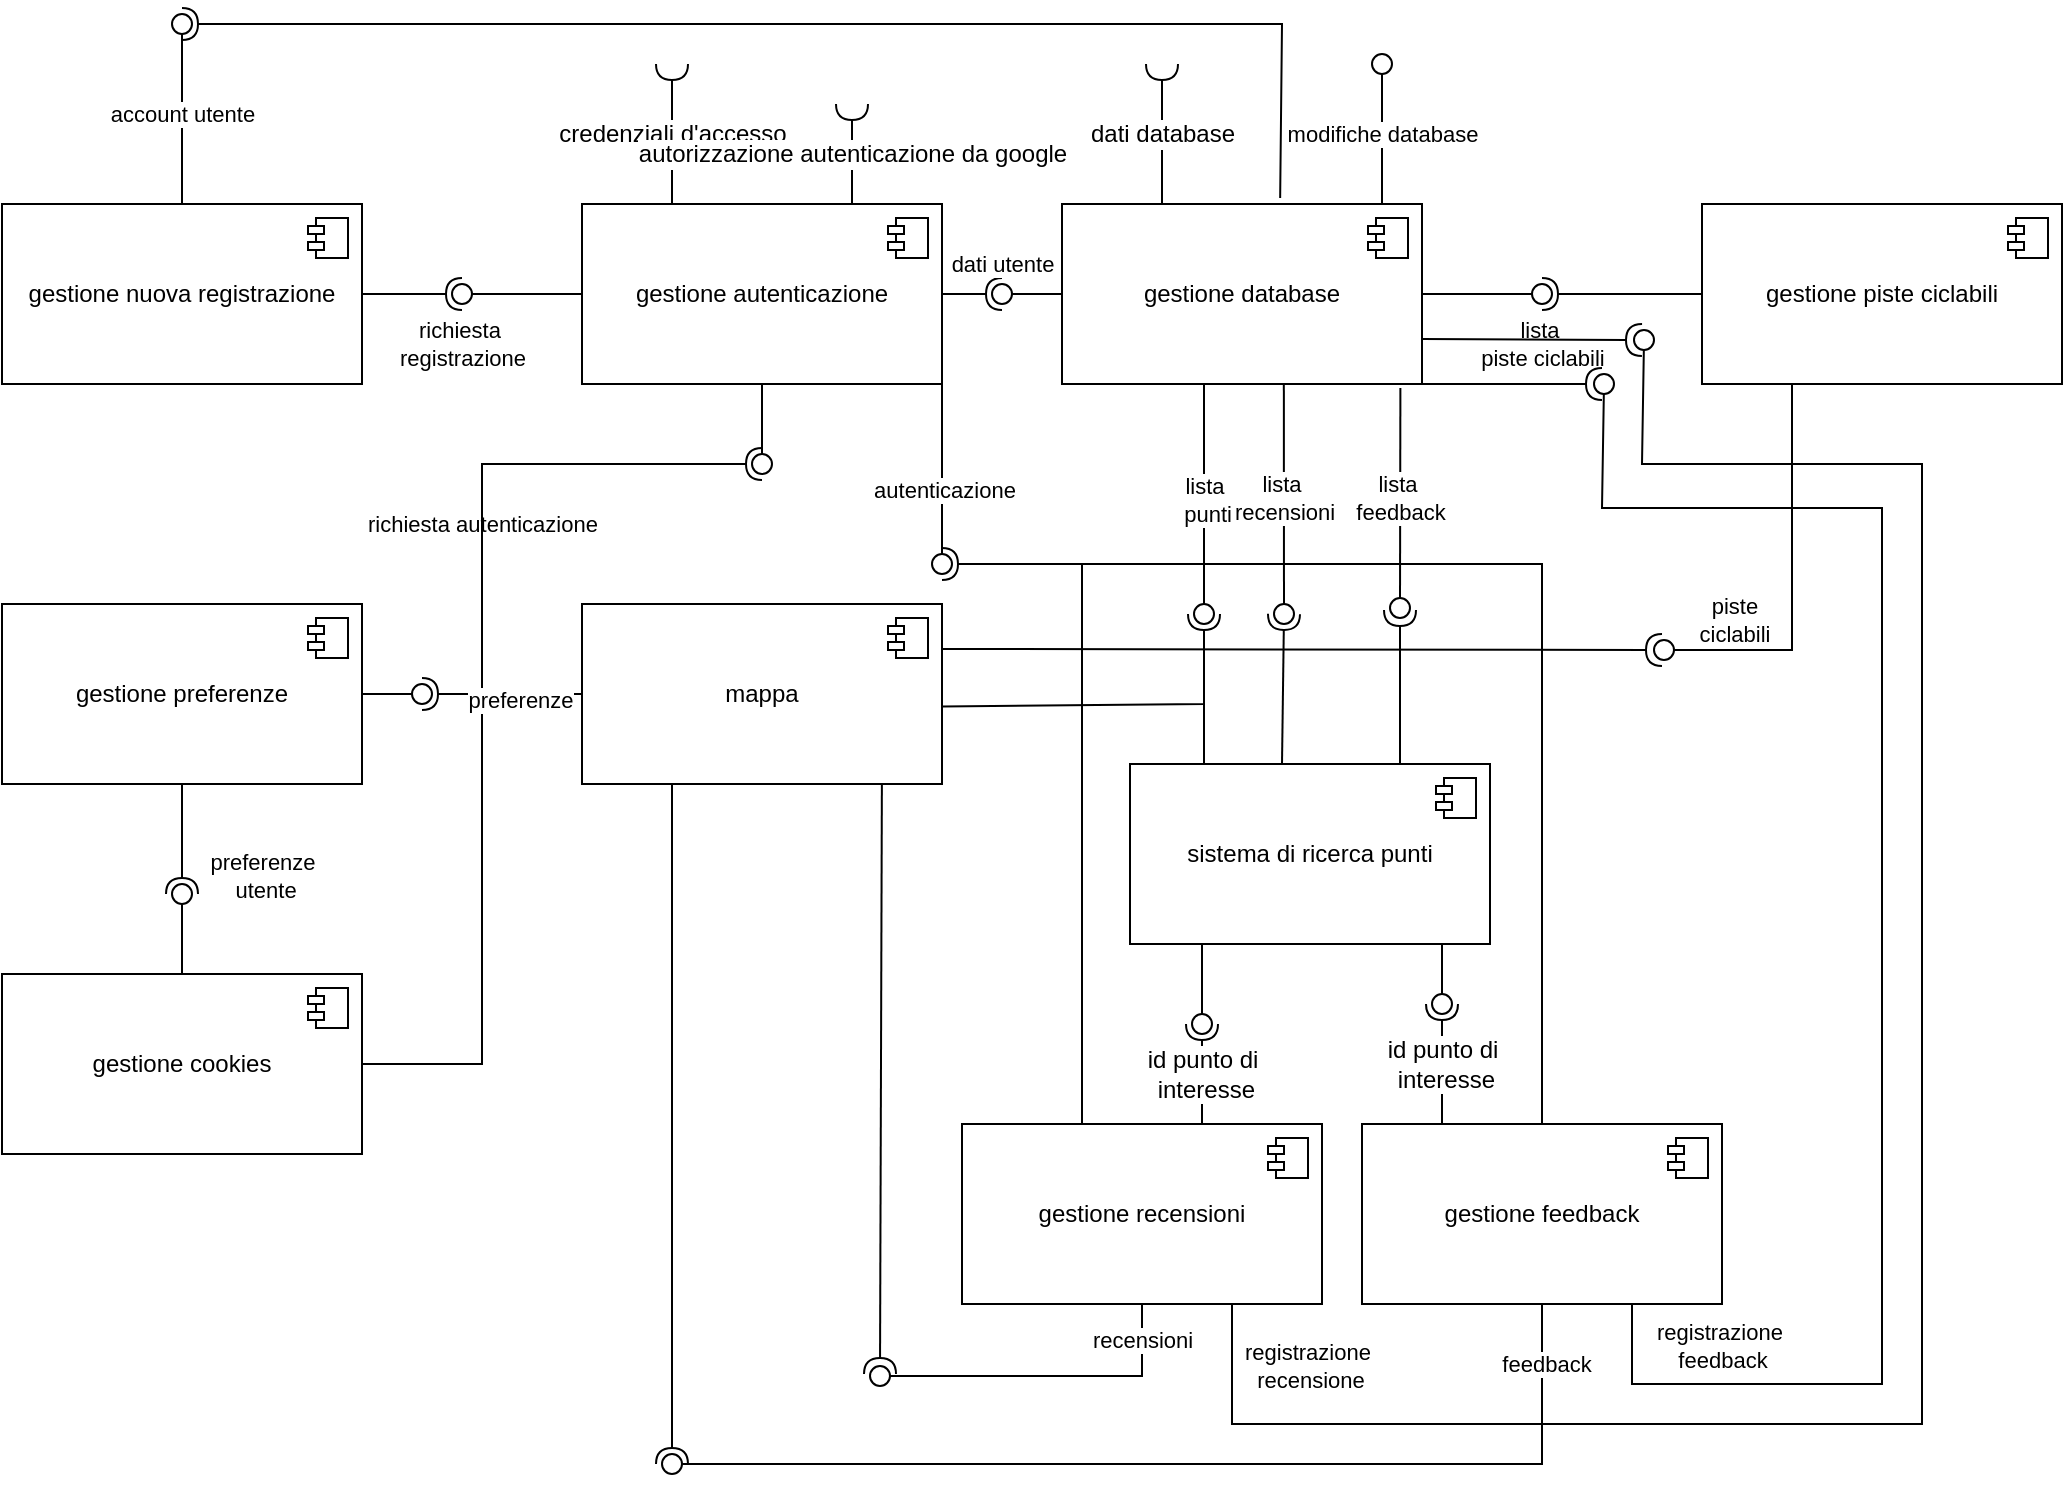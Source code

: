 <mxfile version="26.0.2">
  <diagram name="Pagina-1" id="fIoArLKUsS9hBdEl4P2Z">
    <mxGraphModel dx="2901" dy="1138" grid="1" gridSize="10" guides="1" tooltips="1" connect="1" arrows="1" fold="1" page="1" pageScale="1" pageWidth="827" pageHeight="1169" math="0" shadow="0">
      <root>
        <mxCell id="0" />
        <mxCell id="1" parent="0" />
        <mxCell id="UblIA9GKI3nGunFbFHd--4" value="gestione database" style="html=1;dropTarget=0;whiteSpace=wrap;" parent="1" vertex="1">
          <mxGeometry x="290" y="110" width="180" height="90" as="geometry" />
        </mxCell>
        <mxCell id="UblIA9GKI3nGunFbFHd--5" value="" style="shape=module;jettyWidth=8;jettyHeight=4;" parent="UblIA9GKI3nGunFbFHd--4" vertex="1">
          <mxGeometry x="1" width="20" height="20" relative="1" as="geometry">
            <mxPoint x="-27" y="7" as="offset" />
          </mxGeometry>
        </mxCell>
        <mxCell id="UblIA9GKI3nGunFbFHd--9" value="gestione recensioni" style="html=1;dropTarget=0;whiteSpace=wrap;" parent="1" vertex="1">
          <mxGeometry x="240" y="570" width="180" height="90" as="geometry" />
        </mxCell>
        <mxCell id="UblIA9GKI3nGunFbFHd--10" value="" style="shape=module;jettyWidth=8;jettyHeight=4;" parent="UblIA9GKI3nGunFbFHd--9" vertex="1">
          <mxGeometry x="1" width="20" height="20" relative="1" as="geometry">
            <mxPoint x="-27" y="7" as="offset" />
          </mxGeometry>
        </mxCell>
        <mxCell id="UblIA9GKI3nGunFbFHd--11" value="gestione autenticazione" style="html=1;dropTarget=0;whiteSpace=wrap;" parent="1" vertex="1">
          <mxGeometry x="50" y="110" width="180" height="90" as="geometry" />
        </mxCell>
        <mxCell id="UblIA9GKI3nGunFbFHd--12" value="" style="shape=module;jettyWidth=8;jettyHeight=4;" parent="UblIA9GKI3nGunFbFHd--11" vertex="1">
          <mxGeometry x="1" width="20" height="20" relative="1" as="geometry">
            <mxPoint x="-27" y="7" as="offset" />
          </mxGeometry>
        </mxCell>
        <mxCell id="UblIA9GKI3nGunFbFHd--13" value="gestione feedback" style="html=1;dropTarget=0;whiteSpace=wrap;" parent="1" vertex="1">
          <mxGeometry x="440" y="570" width="180" height="90" as="geometry" />
        </mxCell>
        <mxCell id="UblIA9GKI3nGunFbFHd--14" value="" style="shape=module;jettyWidth=8;jettyHeight=4;" parent="UblIA9GKI3nGunFbFHd--13" vertex="1">
          <mxGeometry x="1" width="20" height="20" relative="1" as="geometry">
            <mxPoint x="-27" y="7" as="offset" />
          </mxGeometry>
        </mxCell>
        <mxCell id="UblIA9GKI3nGunFbFHd--17" value="gestione preferenze" style="html=1;dropTarget=0;whiteSpace=wrap;" parent="1" vertex="1">
          <mxGeometry x="-240" y="310" width="180" height="90" as="geometry" />
        </mxCell>
        <mxCell id="UblIA9GKI3nGunFbFHd--18" value="" style="shape=module;jettyWidth=8;jettyHeight=4;" parent="UblIA9GKI3nGunFbFHd--17" vertex="1">
          <mxGeometry x="1" width="20" height="20" relative="1" as="geometry">
            <mxPoint x="-27" y="7" as="offset" />
          </mxGeometry>
        </mxCell>
        <mxCell id="UblIA9GKI3nGunFbFHd--27" value="" style="ellipse;whiteSpace=wrap;html=1;align=center;aspect=fixed;fillColor=none;strokeColor=none;resizable=0;perimeter=centerPerimeter;rotatable=0;allowArrows=0;points=[];outlineConnect=1;" parent="1" vertex="1">
          <mxGeometry x="130" y="570" width="10" height="10" as="geometry" />
        </mxCell>
        <mxCell id="UblIA9GKI3nGunFbFHd--28" value="richiesta autenticazione" style="rounded=0;orthogonalLoop=1;jettySize=auto;html=1;endArrow=oval;endFill=0;sketch=0;sourcePerimeterSpacing=0;targetPerimeterSpacing=0;endSize=10;exitX=0.5;exitY=1;exitDx=0;exitDy=0;" parent="1" source="UblIA9GKI3nGunFbFHd--11" edge="1">
          <mxGeometry x="1" y="-143" relative="1" as="geometry">
            <mxPoint x="170" y="350" as="sourcePoint" />
            <mxPoint x="140" y="240" as="targetPoint" />
            <mxPoint x="3" y="30" as="offset" />
          </mxGeometry>
        </mxCell>
        <mxCell id="UblIA9GKI3nGunFbFHd--29" value="credenziali d&#39;accesso" style="rounded=0;orthogonalLoop=1;jettySize=auto;html=1;endArrow=halfCircle;endFill=0;endSize=6;strokeWidth=1;sketch=0;fontSize=12;curved=1;exitX=0.25;exitY=0;exitDx=0;exitDy=0;" parent="1" source="UblIA9GKI3nGunFbFHd--11" edge="1">
          <mxGeometry relative="1" as="geometry">
            <mxPoint x="275" y="65" as="sourcePoint" />
            <mxPoint x="95" y="40" as="targetPoint" />
          </mxGeometry>
        </mxCell>
        <mxCell id="UblIA9GKI3nGunFbFHd--30" value="" style="ellipse;whiteSpace=wrap;html=1;align=center;aspect=fixed;fillColor=none;strokeColor=none;resizable=0;perimeter=centerPerimeter;rotatable=0;allowArrows=0;points=[];outlineConnect=1;" parent="1" vertex="1">
          <mxGeometry x="250" y="60" width="10" height="10" as="geometry" />
        </mxCell>
        <mxCell id="UblIA9GKI3nGunFbFHd--32" value="autorizzazione autenticazione da google" style="rounded=0;orthogonalLoop=1;jettySize=auto;html=1;endArrow=halfCircle;endFill=0;endSize=6;strokeWidth=1;sketch=0;fontSize=12;curved=1;exitX=0.75;exitY=0;exitDx=0;exitDy=0;" parent="1" source="UblIA9GKI3nGunFbFHd--11" edge="1">
          <mxGeometry relative="1" as="geometry">
            <mxPoint x="329.66" y="100" as="sourcePoint" />
            <mxPoint x="185" y="60" as="targetPoint" />
          </mxGeometry>
        </mxCell>
        <mxCell id="UblIA9GKI3nGunFbFHd--33" value="" style="rounded=0;orthogonalLoop=1;jettySize=auto;html=1;endArrow=halfCircle;endFill=0;endSize=6;strokeWidth=1;sketch=0;exitX=1;exitY=0.5;exitDx=0;exitDy=0;" parent="1" source="UblIA9GKI3nGunFbFHd--11" edge="1">
          <mxGeometry relative="1" as="geometry">
            <mxPoint x="400" y="45" as="sourcePoint" />
            <mxPoint x="260" y="155" as="targetPoint" />
          </mxGeometry>
        </mxCell>
        <mxCell id="UblIA9GKI3nGunFbFHd--34" value="dati utente" style="rounded=0;orthogonalLoop=1;jettySize=auto;html=1;endArrow=oval;endFill=0;sketch=0;sourcePerimeterSpacing=0;targetPerimeterSpacing=0;endSize=10;exitX=0;exitY=0.5;exitDx=0;exitDy=0;" parent="1" source="UblIA9GKI3nGunFbFHd--4" edge="1">
          <mxGeometry x="1" y="-15" relative="1" as="geometry">
            <mxPoint x="360" y="45" as="sourcePoint" />
            <mxPoint x="260" y="155" as="targetPoint" />
            <mxPoint as="offset" />
          </mxGeometry>
        </mxCell>
        <mxCell id="UblIA9GKI3nGunFbFHd--35" value="" style="ellipse;whiteSpace=wrap;html=1;align=center;aspect=fixed;fillColor=none;strokeColor=none;resizable=0;perimeter=centerPerimeter;rotatable=0;allowArrows=0;points=[];outlineConnect=1;" parent="1" vertex="1">
          <mxGeometry x="375" y="40" width="10" height="10" as="geometry" />
        </mxCell>
        <mxCell id="UblIA9GKI3nGunFbFHd--44" value="dati database" style="rounded=0;orthogonalLoop=1;jettySize=auto;html=1;endArrow=halfCircle;endFill=0;endSize=6;strokeWidth=1;sketch=0;fontSize=12;curved=1;exitX=0.25;exitY=0;exitDx=0;exitDy=0;" parent="1" edge="1">
          <mxGeometry relative="1" as="geometry">
            <mxPoint x="340" y="110" as="sourcePoint" />
            <mxPoint x="340" y="40" as="targetPoint" />
          </mxGeometry>
        </mxCell>
        <mxCell id="UblIA9GKI3nGunFbFHd--45" value="modifiche database" style="rounded=0;orthogonalLoop=1;jettySize=auto;html=1;endArrow=oval;endFill=0;sketch=0;sourcePerimeterSpacing=0;targetPerimeterSpacing=0;endSize=10;exitX=0.889;exitY=0;exitDx=0;exitDy=0;exitPerimeter=0;" parent="1" source="UblIA9GKI3nGunFbFHd--4" edge="1">
          <mxGeometry relative="1" as="geometry">
            <mxPoint x="379.66" y="25" as="sourcePoint" />
            <mxPoint x="450" y="40" as="targetPoint" />
          </mxGeometry>
        </mxCell>
        <mxCell id="UblIA9GKI3nGunFbFHd--46" value="" style="rounded=0;orthogonalLoop=1;jettySize=auto;html=1;endArrow=halfCircle;endFill=0;endSize=6;strokeWidth=1;sketch=0;exitX=0.25;exitY=0;exitDx=0;exitDy=0;" parent="1" edge="1">
          <mxGeometry relative="1" as="geometry">
            <mxPoint x="400" y="390" as="sourcePoint" />
            <mxPoint x="401" y="315" as="targetPoint" />
          </mxGeometry>
        </mxCell>
        <mxCell id="UblIA9GKI3nGunFbFHd--47" value="lista&amp;nbsp;&lt;div&gt;recensioni&lt;/div&gt;" style="rounded=0;orthogonalLoop=1;jettySize=auto;html=1;endArrow=oval;endFill=0;sketch=0;sourcePerimeterSpacing=0;targetPerimeterSpacing=0;endSize=10;exitX=0.444;exitY=1;exitDx=0;exitDy=0;exitPerimeter=0;" parent="1" edge="1">
          <mxGeometry x="0.0" relative="1" as="geometry">
            <mxPoint x="400.92" y="200" as="sourcePoint" />
            <mxPoint as="offset" />
            <mxPoint x="401" y="315" as="targetPoint" />
          </mxGeometry>
        </mxCell>
        <mxCell id="UblIA9GKI3nGunFbFHd--48" value="" style="ellipse;whiteSpace=wrap;html=1;align=center;aspect=fixed;fillColor=none;strokeColor=none;resizable=0;perimeter=centerPerimeter;rotatable=0;allowArrows=0;points=[];outlineConnect=1;" parent="1" vertex="1">
          <mxGeometry x="365" y="310" width="10" height="10" as="geometry" />
        </mxCell>
        <mxCell id="UblIA9GKI3nGunFbFHd--51" value="" style="rounded=0;orthogonalLoop=1;jettySize=auto;html=1;endArrow=halfCircle;endFill=0;endSize=6;strokeWidth=1;sketch=0;exitX=0.75;exitY=0;exitDx=0;exitDy=0;" parent="1" source="T8g_lxF0u8cryc7K_ETw-8" edge="1">
          <mxGeometry relative="1" as="geometry">
            <mxPoint x="459" y="200" as="sourcePoint" />
            <mxPoint x="459" y="313" as="targetPoint" />
          </mxGeometry>
        </mxCell>
        <mxCell id="UblIA9GKI3nGunFbFHd--52" value="lista&amp;nbsp;&lt;div&gt;feedback&lt;/div&gt;" style="rounded=0;orthogonalLoop=1;jettySize=auto;html=1;endArrow=oval;endFill=0;sketch=0;sourcePerimeterSpacing=0;targetPerimeterSpacing=0;endSize=10;exitX=0.94;exitY=1.022;exitDx=0;exitDy=0;exitPerimeter=0;" parent="1" source="UblIA9GKI3nGunFbFHd--4" edge="1">
          <mxGeometry relative="1" as="geometry">
            <mxPoint x="420" y="240" as="sourcePoint" />
            <mxPoint x="459" y="312" as="targetPoint" />
          </mxGeometry>
        </mxCell>
        <mxCell id="UblIA9GKI3nGunFbFHd--53" value="" style="rounded=0;orthogonalLoop=1;jettySize=auto;html=1;endArrow=halfCircle;endFill=0;endSize=6;strokeWidth=1;sketch=0;exitX=0.5;exitY=0;exitDx=0;exitDy=0;" parent="1" source="UblIA9GKI3nGunFbFHd--13" edge="1">
          <mxGeometry relative="1" as="geometry">
            <mxPoint x="460" y="290" as="sourcePoint" />
            <mxPoint x="230" y="290" as="targetPoint" />
            <Array as="points">
              <mxPoint x="530" y="290" />
              <mxPoint x="350" y="290" />
              <mxPoint x="340" y="290" />
            </Array>
          </mxGeometry>
        </mxCell>
        <mxCell id="UblIA9GKI3nGunFbFHd--54" value="" style="rounded=0;orthogonalLoop=1;jettySize=auto;html=1;endArrow=oval;endFill=0;sketch=0;sourcePerimeterSpacing=0;targetPerimeterSpacing=0;endSize=10;exitX=1;exitY=1;exitDx=0;exitDy=0;" parent="1" source="UblIA9GKI3nGunFbFHd--11" edge="1">
          <mxGeometry relative="1" as="geometry">
            <mxPoint x="230" y="260" as="sourcePoint" />
            <mxPoint x="230" y="290" as="targetPoint" />
          </mxGeometry>
        </mxCell>
        <mxCell id="UblIA9GKI3nGunFbFHd--55" value="autenticazione" style="edgeLabel;html=1;align=center;verticalAlign=middle;resizable=0;points=[];" parent="UblIA9GKI3nGunFbFHd--54" vertex="1" connectable="0">
          <mxGeometry x="0.175" y="1" relative="1" as="geometry">
            <mxPoint as="offset" />
          </mxGeometry>
        </mxCell>
        <mxCell id="UblIA9GKI3nGunFbFHd--58" value="" style="endArrow=none;html=1;rounded=0;" parent="1" edge="1">
          <mxGeometry width="50" height="50" relative="1" as="geometry">
            <mxPoint x="300" y="570" as="sourcePoint" />
            <mxPoint x="300" y="290" as="targetPoint" />
          </mxGeometry>
        </mxCell>
        <mxCell id="T8g_lxF0u8cryc7K_ETw-3" value="id punto di&lt;div&gt;&amp;nbsp;interesse&lt;/div&gt;" style="rounded=0;orthogonalLoop=1;jettySize=auto;html=1;endArrow=halfCircle;endFill=0;endSize=6;strokeWidth=1;sketch=0;fontSize=12;curved=1;exitX=0.25;exitY=0;exitDx=0;exitDy=0;" parent="1" edge="1">
          <mxGeometry relative="1" as="geometry">
            <mxPoint x="360" y="570" as="sourcePoint" />
            <mxPoint x="360" y="520" as="targetPoint" />
            <Array as="points">
              <mxPoint x="360" y="550" />
            </Array>
          </mxGeometry>
        </mxCell>
        <mxCell id="T8g_lxF0u8cryc7K_ETw-6" value="id punto di&lt;div&gt;&amp;nbsp;interesse&lt;/div&gt;" style="rounded=0;orthogonalLoop=1;jettySize=auto;html=1;endArrow=halfCircle;endFill=0;endSize=6;strokeWidth=1;sketch=0;fontSize=12;curved=1;exitX=0.25;exitY=0;exitDx=0;exitDy=0;" parent="1" edge="1">
          <mxGeometry relative="1" as="geometry">
            <mxPoint x="480" y="570" as="sourcePoint" />
            <mxPoint x="480" y="510" as="targetPoint" />
          </mxGeometry>
        </mxCell>
        <mxCell id="T8g_lxF0u8cryc7K_ETw-8" value="sistema di ricerca punti" style="html=1;dropTarget=0;whiteSpace=wrap;" parent="1" vertex="1">
          <mxGeometry x="324" y="390" width="180" height="90" as="geometry" />
        </mxCell>
        <mxCell id="T8g_lxF0u8cryc7K_ETw-9" value="" style="shape=module;jettyWidth=8;jettyHeight=4;" parent="T8g_lxF0u8cryc7K_ETw-8" vertex="1">
          <mxGeometry x="1" width="20" height="20" relative="1" as="geometry">
            <mxPoint x="-27" y="7" as="offset" />
          </mxGeometry>
        </mxCell>
        <mxCell id="T8g_lxF0u8cryc7K_ETw-10" value="gestione piste ciclabili" style="html=1;dropTarget=0;whiteSpace=wrap;" parent="1" vertex="1">
          <mxGeometry x="610" y="110" width="180" height="90" as="geometry" />
        </mxCell>
        <mxCell id="T8g_lxF0u8cryc7K_ETw-11" value="" style="shape=module;jettyWidth=8;jettyHeight=4;" parent="T8g_lxF0u8cryc7K_ETw-10" vertex="1">
          <mxGeometry x="1" width="20" height="20" relative="1" as="geometry">
            <mxPoint x="-27" y="7" as="offset" />
          </mxGeometry>
        </mxCell>
        <mxCell id="T8g_lxF0u8cryc7K_ETw-14" value="gestione nuova registrazione" style="html=1;dropTarget=0;whiteSpace=wrap;" parent="1" vertex="1">
          <mxGeometry x="-240" y="110" width="180" height="90" as="geometry" />
        </mxCell>
        <mxCell id="T8g_lxF0u8cryc7K_ETw-15" value="" style="shape=module;jettyWidth=8;jettyHeight=4;" parent="T8g_lxF0u8cryc7K_ETw-14" vertex="1">
          <mxGeometry x="1" width="20" height="20" relative="1" as="geometry">
            <mxPoint x="-27" y="7" as="offset" />
          </mxGeometry>
        </mxCell>
        <mxCell id="T8g_lxF0u8cryc7K_ETw-16" value="richiesta&amp;nbsp;&lt;div&gt;registrazione&lt;/div&gt;" style="rounded=0;orthogonalLoop=1;jettySize=auto;html=1;endArrow=halfCircle;endFill=0;endSize=6;strokeWidth=1;sketch=0;exitX=1;exitY=0.5;exitDx=0;exitDy=0;" parent="1" source="T8g_lxF0u8cryc7K_ETw-14" edge="1">
          <mxGeometry x="1" y="-25" relative="1" as="geometry">
            <mxPoint y="175" as="sourcePoint" />
            <mxPoint x="-10" y="155" as="targetPoint" />
            <mxPoint as="offset" />
          </mxGeometry>
        </mxCell>
        <mxCell id="T8g_lxF0u8cryc7K_ETw-17" value="" style="rounded=0;orthogonalLoop=1;jettySize=auto;html=1;endArrow=oval;endFill=0;sketch=0;sourcePerimeterSpacing=0;targetPerimeterSpacing=0;endSize=10;exitX=0;exitY=0.5;exitDx=0;exitDy=0;" parent="1" source="UblIA9GKI3nGunFbFHd--11" edge="1">
          <mxGeometry relative="1" as="geometry">
            <mxPoint x="-40" y="175" as="sourcePoint" />
            <mxPoint x="-10" y="155" as="targetPoint" />
          </mxGeometry>
        </mxCell>
        <mxCell id="T8g_lxF0u8cryc7K_ETw-18" value="" style="ellipse;whiteSpace=wrap;html=1;align=center;aspect=fixed;fillColor=none;strokeColor=none;resizable=0;perimeter=centerPerimeter;rotatable=0;allowArrows=0;points=[];outlineConnect=1;" parent="1" vertex="1">
          <mxGeometry x="-25" y="170" width="10" height="10" as="geometry" />
        </mxCell>
        <mxCell id="T8g_lxF0u8cryc7K_ETw-19" value="" style="rounded=0;orthogonalLoop=1;jettySize=auto;html=1;endArrow=halfCircle;endFill=0;endSize=6;strokeWidth=1;sketch=0;exitX=0.606;exitY=-0.033;exitDx=0;exitDy=0;exitPerimeter=0;" parent="1" source="UblIA9GKI3nGunFbFHd--4" edge="1">
          <mxGeometry relative="1" as="geometry">
            <mxPoint x="410" y="20" as="sourcePoint" />
            <mxPoint x="-150" y="20" as="targetPoint" />
            <Array as="points">
              <mxPoint x="400" y="20" />
            </Array>
          </mxGeometry>
        </mxCell>
        <mxCell id="T8g_lxF0u8cryc7K_ETw-20" value="account utente" style="rounded=0;orthogonalLoop=1;jettySize=auto;html=1;endArrow=oval;endFill=0;sketch=0;sourcePerimeterSpacing=0;targetPerimeterSpacing=0;endSize=10;exitX=0.5;exitY=0;exitDx=0;exitDy=0;" parent="1" source="T8g_lxF0u8cryc7K_ETw-14" edge="1">
          <mxGeometry relative="1" as="geometry">
            <mxPoint x="-170" y="45" as="sourcePoint" />
            <mxPoint x="-150" y="20" as="targetPoint" />
          </mxGeometry>
        </mxCell>
        <mxCell id="T8g_lxF0u8cryc7K_ETw-24" value="gestione cookies" style="html=1;dropTarget=0;whiteSpace=wrap;" parent="1" vertex="1">
          <mxGeometry x="-240" y="495" width="180" height="90" as="geometry" />
        </mxCell>
        <mxCell id="T8g_lxF0u8cryc7K_ETw-25" value="" style="shape=module;jettyWidth=8;jettyHeight=4;" parent="T8g_lxF0u8cryc7K_ETw-24" vertex="1">
          <mxGeometry x="1" width="20" height="20" relative="1" as="geometry">
            <mxPoint x="-27" y="7" as="offset" />
          </mxGeometry>
        </mxCell>
        <mxCell id="T8g_lxF0u8cryc7K_ETw-26" value="" style="rounded=0;orthogonalLoop=1;jettySize=auto;html=1;endArrow=halfCircle;endFill=0;endSize=6;strokeWidth=1;sketch=0;exitX=0.5;exitY=1;exitDx=0;exitDy=0;" parent="1" source="UblIA9GKI3nGunFbFHd--17" edge="1">
          <mxGeometry relative="1" as="geometry">
            <mxPoint x="-110" y="420" as="sourcePoint" />
            <mxPoint x="-150" y="455" as="targetPoint" />
          </mxGeometry>
        </mxCell>
        <mxCell id="T8g_lxF0u8cryc7K_ETw-29" value="preferenze&lt;div&gt;&amp;nbsp;utente&lt;/div&gt;" style="edgeLabel;html=1;align=center;verticalAlign=middle;resizable=0;points=[];" parent="T8g_lxF0u8cryc7K_ETw-26" vertex="1" connectable="0">
          <mxGeometry x="0.096" y="-1" relative="1" as="geometry">
            <mxPoint x="41" y="16" as="offset" />
          </mxGeometry>
        </mxCell>
        <mxCell id="T8g_lxF0u8cryc7K_ETw-27" value="" style="rounded=0;orthogonalLoop=1;jettySize=auto;html=1;endArrow=oval;endFill=0;sketch=0;sourcePerimeterSpacing=0;targetPerimeterSpacing=0;endSize=10;exitX=0.5;exitY=0;exitDx=0;exitDy=0;" parent="1" source="T8g_lxF0u8cryc7K_ETw-24" edge="1">
          <mxGeometry relative="1" as="geometry">
            <mxPoint x="-80" y="455" as="sourcePoint" />
            <mxPoint x="-150" y="455" as="targetPoint" />
            <Array as="points">
              <mxPoint x="-150" y="495" />
              <mxPoint x="-150" y="485" />
            </Array>
          </mxGeometry>
        </mxCell>
        <mxCell id="T8g_lxF0u8cryc7K_ETw-33" value="" style="rounded=0;orthogonalLoop=1;jettySize=auto;html=1;endArrow=halfCircle;endFill=0;endSize=6;strokeWidth=1;sketch=0;exitX=0;exitY=0.5;exitDx=0;exitDy=0;" parent="1" source="T8g_lxF0u8cryc7K_ETw-10" target="T8g_lxF0u8cryc7K_ETw-35" edge="1">
          <mxGeometry relative="1" as="geometry">
            <mxPoint x="550" y="155" as="sourcePoint" />
          </mxGeometry>
        </mxCell>
        <mxCell id="T8g_lxF0u8cryc7K_ETw-34" value="lista&amp;nbsp;&lt;div&gt;piste ciclabili&lt;/div&gt;" style="rounded=0;orthogonalLoop=1;jettySize=auto;html=1;endArrow=oval;endFill=0;sketch=0;sourcePerimeterSpacing=0;targetPerimeterSpacing=0;endSize=10;exitX=1;exitY=0.5;exitDx=0;exitDy=0;" parent="1" source="UblIA9GKI3nGunFbFHd--4" target="T8g_lxF0u8cryc7K_ETw-35" edge="1">
          <mxGeometry x="1" y="-25" relative="1" as="geometry">
            <mxPoint x="510" y="155" as="sourcePoint" />
            <mxPoint as="offset" />
          </mxGeometry>
        </mxCell>
        <mxCell id="T8g_lxF0u8cryc7K_ETw-35" value="" style="ellipse;whiteSpace=wrap;html=1;align=center;aspect=fixed;fillColor=none;strokeColor=none;resizable=0;perimeter=centerPerimeter;rotatable=0;allowArrows=0;points=[];outlineConnect=1;" parent="1" vertex="1">
          <mxGeometry x="525" y="150" width="10" height="10" as="geometry" />
        </mxCell>
        <mxCell id="T8g_lxF0u8cryc7K_ETw-36" value="" style="rounded=0;orthogonalLoop=1;jettySize=auto;html=1;endArrow=oval;endFill=0;sketch=0;sourcePerimeterSpacing=0;targetPerimeterSpacing=0;endSize=10;" parent="1" edge="1">
          <mxGeometry x="0.0" relative="1" as="geometry">
            <mxPoint x="360" y="480" as="sourcePoint" />
            <mxPoint as="offset" />
            <mxPoint x="360" y="520" as="targetPoint" />
          </mxGeometry>
        </mxCell>
        <mxCell id="T8g_lxF0u8cryc7K_ETw-37" value="" style="rounded=0;orthogonalLoop=1;jettySize=auto;html=1;endArrow=oval;endFill=0;sketch=0;sourcePerimeterSpacing=0;targetPerimeterSpacing=0;endSize=10;" parent="1" edge="1">
          <mxGeometry x="0.0" relative="1" as="geometry">
            <mxPoint x="480" y="480" as="sourcePoint" />
            <mxPoint as="offset" />
            <mxPoint x="480" y="510" as="targetPoint" />
          </mxGeometry>
        </mxCell>
        <mxCell id="T8g_lxF0u8cryc7K_ETw-38" value="" style="rounded=0;orthogonalLoop=1;jettySize=auto;html=1;endArrow=halfCircle;endFill=0;endSize=6;strokeWidth=1;sketch=0;exitX=1;exitY=0.569;exitDx=0;exitDy=0;exitPerimeter=0;" parent="1" source="T8g_lxF0u8cryc7K_ETw-41" edge="1">
          <mxGeometry relative="1" as="geometry">
            <mxPoint x="200" y="360" as="sourcePoint" />
            <mxPoint x="361" y="315" as="targetPoint" />
            <Array as="points">
              <mxPoint x="361" y="360" />
            </Array>
          </mxGeometry>
        </mxCell>
        <mxCell id="T8g_lxF0u8cryc7K_ETw-39" value="lista&lt;div&gt;&amp;nbsp;punti&lt;/div&gt;" style="rounded=0;orthogonalLoop=1;jettySize=auto;html=1;endArrow=oval;endFill=0;sketch=0;sourcePerimeterSpacing=0;targetPerimeterSpacing=0;endSize=10;exitX=0.444;exitY=1;exitDx=0;exitDy=0;exitPerimeter=0;" parent="1" edge="1">
          <mxGeometry x="0.0" relative="1" as="geometry">
            <mxPoint x="361" y="200" as="sourcePoint" />
            <mxPoint as="offset" />
            <mxPoint x="361" y="315" as="targetPoint" />
          </mxGeometry>
        </mxCell>
        <mxCell id="T8g_lxF0u8cryc7K_ETw-40" value="" style="endArrow=none;html=1;rounded=0;exitX=0.2;exitY=-0.006;exitDx=0;exitDy=0;exitPerimeter=0;" parent="1" edge="1">
          <mxGeometry width="50" height="50" relative="1" as="geometry">
            <mxPoint x="361.0" y="389.46" as="sourcePoint" />
            <mxPoint x="361" y="360" as="targetPoint" />
            <Array as="points">
              <mxPoint x="361" y="380" />
            </Array>
          </mxGeometry>
        </mxCell>
        <mxCell id="T8g_lxF0u8cryc7K_ETw-41" value="mappa" style="html=1;dropTarget=0;whiteSpace=wrap;" parent="1" vertex="1">
          <mxGeometry x="50" y="310" width="180" height="90" as="geometry" />
        </mxCell>
        <mxCell id="T8g_lxF0u8cryc7K_ETw-42" value="" style="shape=module;jettyWidth=8;jettyHeight=4;" parent="T8g_lxF0u8cryc7K_ETw-41" vertex="1">
          <mxGeometry x="1" width="20" height="20" relative="1" as="geometry">
            <mxPoint x="-27" y="7" as="offset" />
          </mxGeometry>
        </mxCell>
        <mxCell id="T8g_lxF0u8cryc7K_ETw-43" value="" style="rounded=0;orthogonalLoop=1;jettySize=auto;html=1;endArrow=halfCircle;endFill=0;endSize=6;strokeWidth=1;sketch=0;exitX=0.833;exitY=1.004;exitDx=0;exitDy=0;exitPerimeter=0;entryX=1;entryY=0;entryDx=0;entryDy=0;entryPerimeter=0;" parent="1" source="T8g_lxF0u8cryc7K_ETw-41" target="T8g_lxF0u8cryc7K_ETw-45" edge="1">
          <mxGeometry relative="1" as="geometry">
            <mxPoint x="230" y="695" as="sourcePoint" />
            <mxPoint x="200" y="690" as="targetPoint" />
          </mxGeometry>
        </mxCell>
        <mxCell id="T8g_lxF0u8cryc7K_ETw-44" value="" style="rounded=0;orthogonalLoop=1;jettySize=auto;html=1;endArrow=oval;endFill=0;sketch=0;sourcePerimeterSpacing=0;targetPerimeterSpacing=0;endSize=10;exitX=0.5;exitY=1;exitDx=0;exitDy=0;entryX=1.167;entryY=0.533;entryDx=0;entryDy=0;entryPerimeter=0;" parent="1" source="UblIA9GKI3nGunFbFHd--9" edge="1">
          <mxGeometry relative="1" as="geometry">
            <mxPoint x="330" y="661" as="sourcePoint" />
            <mxPoint x="199" y="696" as="targetPoint" />
            <Array as="points">
              <mxPoint x="330" y="696" />
            </Array>
          </mxGeometry>
        </mxCell>
        <mxCell id="T8g_lxF0u8cryc7K_ETw-49" value="recensioni" style="edgeLabel;html=1;align=center;verticalAlign=middle;resizable=0;points=[];" parent="T8g_lxF0u8cryc7K_ETw-44" vertex="1" connectable="0">
          <mxGeometry x="-0.79" relative="1" as="geometry">
            <mxPoint as="offset" />
          </mxGeometry>
        </mxCell>
        <mxCell id="T8g_lxF0u8cryc7K_ETw-45" value="" style="ellipse;whiteSpace=wrap;html=1;align=center;aspect=fixed;fillColor=none;strokeColor=none;resizable=0;perimeter=centerPerimeter;rotatable=0;allowArrows=0;points=[];outlineConnect=1;" parent="1" vertex="1">
          <mxGeometry x="194" y="690" width="10" height="10" as="geometry" />
        </mxCell>
        <mxCell id="T8g_lxF0u8cryc7K_ETw-46" value="" style="rounded=0;orthogonalLoop=1;jettySize=auto;html=1;endArrow=halfCircle;endFill=0;endSize=6;strokeWidth=1;sketch=0;exitX=0.25;exitY=1;exitDx=0;exitDy=0;" parent="1" source="T8g_lxF0u8cryc7K_ETw-41" edge="1">
          <mxGeometry relative="1" as="geometry">
            <mxPoint x="95" y="450" as="sourcePoint" />
            <mxPoint x="95" y="740" as="targetPoint" />
          </mxGeometry>
        </mxCell>
        <mxCell id="T8g_lxF0u8cryc7K_ETw-47" value="" style="rounded=0;orthogonalLoop=1;jettySize=auto;html=1;endArrow=oval;endFill=0;sketch=0;sourcePerimeterSpacing=0;targetPerimeterSpacing=0;endSize=10;exitX=0.5;exitY=1;exitDx=0;exitDy=0;" parent="1" source="UblIA9GKI3nGunFbFHd--13" edge="1">
          <mxGeometry relative="1" as="geometry">
            <mxPoint x="230" y="711" as="sourcePoint" />
            <mxPoint x="95" y="740" as="targetPoint" />
            <Array as="points">
              <mxPoint x="530" y="740" />
            </Array>
          </mxGeometry>
        </mxCell>
        <mxCell id="T8g_lxF0u8cryc7K_ETw-50" value="feedback" style="edgeLabel;html=1;align=center;verticalAlign=middle;resizable=0;points=[];" parent="T8g_lxF0u8cryc7K_ETw-47" vertex="1" connectable="0">
          <mxGeometry x="-0.885" y="2" relative="1" as="geometry">
            <mxPoint as="offset" />
          </mxGeometry>
        </mxCell>
        <mxCell id="T8g_lxF0u8cryc7K_ETw-51" value="" style="rounded=0;orthogonalLoop=1;jettySize=auto;html=1;endArrow=halfCircle;endFill=0;endSize=6;strokeWidth=1;sketch=0;exitX=1;exitY=0.75;exitDx=0;exitDy=0;" parent="1" source="UblIA9GKI3nGunFbFHd--4" edge="1">
          <mxGeometry relative="1" as="geometry">
            <mxPoint x="640" y="465" as="sourcePoint" />
            <mxPoint x="580" y="178" as="targetPoint" />
          </mxGeometry>
        </mxCell>
        <mxCell id="T8g_lxF0u8cryc7K_ETw-53" value="" style="ellipse;whiteSpace=wrap;html=1;align=center;aspect=fixed;fillColor=none;strokeColor=none;resizable=0;perimeter=centerPerimeter;rotatable=0;allowArrows=0;points=[];outlineConnect=1;" parent="1" vertex="1">
          <mxGeometry x="576" y="173" width="10" height="10" as="geometry" />
        </mxCell>
        <mxCell id="T8g_lxF0u8cryc7K_ETw-56" value="" style="rounded=0;orthogonalLoop=1;jettySize=auto;html=1;endArrow=oval;endFill=0;sketch=0;sourcePerimeterSpacing=0;targetPerimeterSpacing=0;endSize=10;exitX=0.75;exitY=1;exitDx=0;exitDy=0;" parent="1" source="UblIA9GKI3nGunFbFHd--9" target="T8g_lxF0u8cryc7K_ETw-53" edge="1">
          <mxGeometry relative="1" as="geometry">
            <mxPoint x="720" y="720" as="sourcePoint" />
            <mxPoint x="581" y="178" as="targetPoint" />
            <Array as="points">
              <mxPoint x="375" y="720" />
              <mxPoint x="720" y="720" />
              <mxPoint x="720" y="240" />
              <mxPoint x="580" y="240" />
            </Array>
          </mxGeometry>
        </mxCell>
        <mxCell id="T8g_lxF0u8cryc7K_ETw-57" value="registrazione&amp;nbsp;&lt;div&gt;recensione&lt;/div&gt;" style="edgeLabel;html=1;align=center;verticalAlign=middle;resizable=0;points=[];" parent="T8g_lxF0u8cryc7K_ETw-56" vertex="1" connectable="0">
          <mxGeometry x="-0.933" y="2" relative="1" as="geometry">
            <mxPoint x="37" y="-6" as="offset" />
          </mxGeometry>
        </mxCell>
        <mxCell id="T8g_lxF0u8cryc7K_ETw-58" value="" style="rounded=0;orthogonalLoop=1;jettySize=auto;html=1;endArrow=halfCircle;endFill=0;endSize=6;strokeWidth=1;sketch=0;" parent="1" edge="1">
          <mxGeometry relative="1" as="geometry">
            <mxPoint x="470" y="200" as="sourcePoint" />
            <mxPoint x="560" y="200" as="targetPoint" />
          </mxGeometry>
        </mxCell>
        <mxCell id="T8g_lxF0u8cryc7K_ETw-59" value="" style="rounded=0;orthogonalLoop=1;jettySize=auto;html=1;endArrow=oval;endFill=0;sketch=0;sourcePerimeterSpacing=0;targetPerimeterSpacing=0;endSize=10;exitX=0.75;exitY=1;exitDx=0;exitDy=0;" parent="1" source="UblIA9GKI3nGunFbFHd--13" edge="1">
          <mxGeometry relative="1" as="geometry">
            <mxPoint x="355" y="682" as="sourcePoint" />
            <mxPoint x="561" y="200" as="targetPoint" />
            <Array as="points">
              <mxPoint x="575" y="700" />
              <mxPoint x="700" y="700" />
              <mxPoint x="700" y="262" />
              <mxPoint x="560" y="262" />
            </Array>
          </mxGeometry>
        </mxCell>
        <mxCell id="T8g_lxF0u8cryc7K_ETw-60" value="registrazione&amp;nbsp;&lt;div&gt;feedback&lt;/div&gt;" style="edgeLabel;html=1;align=center;verticalAlign=middle;resizable=0;points=[];" parent="T8g_lxF0u8cryc7K_ETw-59" vertex="1" connectable="0">
          <mxGeometry x="-0.933" y="2" relative="1" as="geometry">
            <mxPoint x="43" y="-6" as="offset" />
          </mxGeometry>
        </mxCell>
        <mxCell id="_Ism2foYG-2Of7MnvHMl-8" value="&lt;div&gt;piste&lt;/div&gt;&lt;div&gt;ciclabili&lt;/div&gt;" style="edgeLabel;html=1;align=center;verticalAlign=middle;resizable=0;points=[];" vertex="1" connectable="0" parent="1">
          <mxGeometry x="630" y="315" as="geometry">
            <mxPoint x="-4" y="3" as="offset" />
          </mxGeometry>
        </mxCell>
        <mxCell id="_Ism2foYG-2Of7MnvHMl-9" value="" style="rounded=0;orthogonalLoop=1;jettySize=auto;html=1;endArrow=halfCircle;endFill=0;endSize=6;strokeWidth=1;sketch=0;exitX=1;exitY=0.25;exitDx=0;exitDy=0;" edge="1" parent="1" source="T8g_lxF0u8cryc7K_ETw-41">
          <mxGeometry relative="1" as="geometry">
            <mxPoint x="560" y="370" as="sourcePoint" />
            <mxPoint x="590" y="333" as="targetPoint" />
          </mxGeometry>
        </mxCell>
        <mxCell id="_Ism2foYG-2Of7MnvHMl-10" value="" style="rounded=0;orthogonalLoop=1;jettySize=auto;html=1;endArrow=oval;endFill=0;sketch=0;sourcePerimeterSpacing=0;targetPerimeterSpacing=0;endSize=10;exitX=0.25;exitY=1;exitDx=0;exitDy=0;" edge="1" parent="1" source="T8g_lxF0u8cryc7K_ETw-10">
          <mxGeometry relative="1" as="geometry">
            <mxPoint x="650" y="210" as="sourcePoint" />
            <mxPoint x="591" y="333" as="targetPoint" />
            <Array as="points">
              <mxPoint x="655" y="333" />
            </Array>
          </mxGeometry>
        </mxCell>
        <mxCell id="_Ism2foYG-2Of7MnvHMl-11" value="" style="ellipse;whiteSpace=wrap;html=1;align=center;aspect=fixed;fillColor=none;strokeColor=none;resizable=0;perimeter=centerPerimeter;rotatable=0;allowArrows=0;points=[];outlineConnect=1;" vertex="1" parent="1">
          <mxGeometry x="595" y="365" width="10" height="10" as="geometry" />
        </mxCell>
        <mxCell id="_Ism2foYG-2Of7MnvHMl-13" value="" style="rounded=0;orthogonalLoop=1;jettySize=auto;html=1;endArrow=halfCircle;endFill=0;endSize=6;strokeWidth=1;sketch=0;exitX=1;exitY=0.5;exitDx=0;exitDy=0;" edge="1" parent="1" source="T8g_lxF0u8cryc7K_ETw-24">
          <mxGeometry relative="1" as="geometry">
            <mxPoint x="140" y="270" as="sourcePoint" />
            <mxPoint x="140" y="240" as="targetPoint" />
            <Array as="points">
              <mxPoint y="540" />
              <mxPoint y="240" />
            </Array>
          </mxGeometry>
        </mxCell>
        <mxCell id="_Ism2foYG-2Of7MnvHMl-16" value="" style="rounded=0;orthogonalLoop=1;jettySize=auto;html=1;endArrow=halfCircle;endFill=0;endSize=6;strokeWidth=1;sketch=0;exitX=0;exitY=0.5;exitDx=0;exitDy=0;" edge="1" target="_Ism2foYG-2Of7MnvHMl-18" parent="1" source="T8g_lxF0u8cryc7K_ETw-41">
          <mxGeometry relative="1" as="geometry">
            <mxPoint x="-10" y="355" as="sourcePoint" />
          </mxGeometry>
        </mxCell>
        <mxCell id="_Ism2foYG-2Of7MnvHMl-19" value="preferenze" style="edgeLabel;html=1;align=center;verticalAlign=middle;resizable=0;points=[];" vertex="1" connectable="0" parent="_Ism2foYG-2Of7MnvHMl-16">
          <mxGeometry x="-0.225" y="3" relative="1" as="geometry">
            <mxPoint as="offset" />
          </mxGeometry>
        </mxCell>
        <mxCell id="_Ism2foYG-2Of7MnvHMl-17" value="" style="rounded=0;orthogonalLoop=1;jettySize=auto;html=1;endArrow=oval;endFill=0;sketch=0;sourcePerimeterSpacing=0;targetPerimeterSpacing=0;endSize=10;exitX=1;exitY=0.5;exitDx=0;exitDy=0;" edge="1" target="_Ism2foYG-2Of7MnvHMl-18" parent="1" source="UblIA9GKI3nGunFbFHd--17">
          <mxGeometry relative="1" as="geometry">
            <mxPoint x="-50" y="355" as="sourcePoint" />
          </mxGeometry>
        </mxCell>
        <mxCell id="_Ism2foYG-2Of7MnvHMl-18" value="" style="ellipse;whiteSpace=wrap;html=1;align=center;aspect=fixed;fillColor=none;strokeColor=none;resizable=0;perimeter=centerPerimeter;rotatable=0;allowArrows=0;points=[];outlineConnect=1;" vertex="1" parent="1">
          <mxGeometry x="-35" y="350" width="10" height="10" as="geometry" />
        </mxCell>
      </root>
    </mxGraphModel>
  </diagram>
</mxfile>
